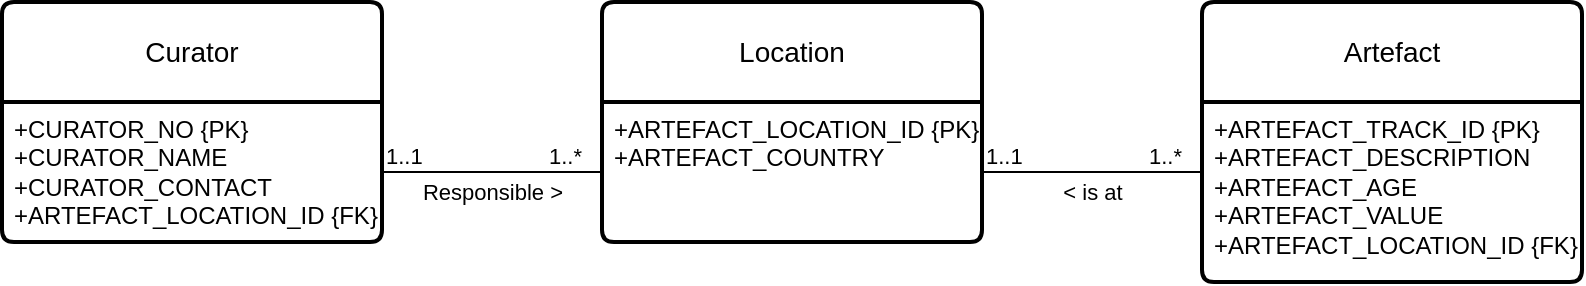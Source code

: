 <mxfile version="26.0.14">
  <diagram id="2PNRAd-eSDQKl7vwSmAV" name="Page-1">
    <mxGraphModel dx="1694" dy="520" grid="1" gridSize="10" guides="1" tooltips="1" connect="1" arrows="1" fold="1" page="1" pageScale="1" pageWidth="827" pageHeight="1169" math="0" shadow="0">
      <root>
        <mxCell id="0" />
        <mxCell id="1" parent="0" />
        <mxCell id="3PYNnm0z1_rUf3TP9xyI-5" value="Curator" style="swimlane;childLayout=stackLayout;horizontal=1;startSize=50;horizontalStack=0;rounded=1;fontSize=14;fontStyle=0;strokeWidth=2;resizeParent=0;resizeLast=1;shadow=0;dashed=0;align=center;arcSize=4;whiteSpace=wrap;html=1;" vertex="1" parent="1">
          <mxGeometry x="-80" y="465" width="190" height="120" as="geometry" />
        </mxCell>
        <mxCell id="3PYNnm0z1_rUf3TP9xyI-6" value="+CURATOR_NO {PK}&lt;div&gt;+CURATOR_NAME&lt;/div&gt;&lt;div&gt;+CURATOR_CONTACT&lt;/div&gt;&lt;div&gt;+ARTEFACT_LOCATION_ID {FK}&lt;/div&gt;" style="align=left;strokeColor=none;fillColor=none;spacingLeft=4;fontSize=12;verticalAlign=top;resizable=0;rotatable=0;part=1;html=1;" vertex="1" parent="3PYNnm0z1_rUf3TP9xyI-5">
          <mxGeometry y="50" width="190" height="70" as="geometry" />
        </mxCell>
        <mxCell id="3PYNnm0z1_rUf3TP9xyI-7" value="Artefact" style="swimlane;childLayout=stackLayout;horizontal=1;startSize=50;horizontalStack=0;rounded=1;fontSize=14;fontStyle=0;strokeWidth=2;resizeParent=0;resizeLast=1;shadow=0;dashed=0;align=center;arcSize=4;whiteSpace=wrap;html=1;" vertex="1" parent="1">
          <mxGeometry x="520" y="465" width="190" height="140" as="geometry" />
        </mxCell>
        <mxCell id="3PYNnm0z1_rUf3TP9xyI-8" value="+ARTEFACT_TRACK_ID {PK}&lt;div&gt;+ARTEFACT_DESCRIPTION&lt;/div&gt;&lt;div&gt;+ARTEFACT_AGE&lt;/div&gt;&lt;div&gt;+ARTEFACT_VALUE&lt;/div&gt;&lt;div&gt;+ARTEFACT_LOCATION_ID {FK}&lt;/div&gt;" style="align=left;strokeColor=none;fillColor=none;spacingLeft=4;fontSize=12;verticalAlign=top;resizable=0;rotatable=0;part=1;html=1;" vertex="1" parent="3PYNnm0z1_rUf3TP9xyI-7">
          <mxGeometry y="50" width="190" height="90" as="geometry" />
        </mxCell>
        <mxCell id="3PYNnm0z1_rUf3TP9xyI-9" value="Location" style="swimlane;childLayout=stackLayout;horizontal=1;startSize=50;horizontalStack=0;rounded=1;fontSize=14;fontStyle=0;strokeWidth=2;resizeParent=0;resizeLast=1;shadow=0;dashed=0;align=center;arcSize=4;whiteSpace=wrap;html=1;" vertex="1" parent="1">
          <mxGeometry x="220" y="465" width="190" height="120" as="geometry" />
        </mxCell>
        <mxCell id="3PYNnm0z1_rUf3TP9xyI-10" value="+ARTEFACT_LOCATION_ID {PK}&lt;div&gt;+ARTEFACT_COUNTRY&lt;/div&gt;" style="align=left;strokeColor=none;fillColor=none;spacingLeft=4;fontSize=12;verticalAlign=top;resizable=0;rotatable=0;part=1;html=1;" vertex="1" parent="3PYNnm0z1_rUf3TP9xyI-9">
          <mxGeometry y="50" width="190" height="70" as="geometry" />
        </mxCell>
        <mxCell id="3PYNnm0z1_rUf3TP9xyI-14" value="" style="endArrow=none;html=1;rounded=0;exitX=1;exitY=0.5;exitDx=0;exitDy=0;entryX=0;entryY=0.5;entryDx=0;entryDy=0;startFill=0;" edge="1" parent="1" source="3PYNnm0z1_rUf3TP9xyI-6" target="3PYNnm0z1_rUf3TP9xyI-10">
          <mxGeometry relative="1" as="geometry">
            <mxPoint x="220" y="470" as="sourcePoint" />
            <mxPoint x="380" y="470" as="targetPoint" />
            <Array as="points" />
          </mxGeometry>
        </mxCell>
        <mxCell id="3PYNnm0z1_rUf3TP9xyI-15" value="Responsible &amp;gt;" style="edgeLabel;resizable=0;html=1;;align=center;verticalAlign=middle;" connectable="0" vertex="1" parent="3PYNnm0z1_rUf3TP9xyI-14">
          <mxGeometry relative="1" as="geometry">
            <mxPoint y="10" as="offset" />
          </mxGeometry>
        </mxCell>
        <mxCell id="3PYNnm0z1_rUf3TP9xyI-16" value="1..1" style="edgeLabel;resizable=0;html=1;;align=left;verticalAlign=bottom;" connectable="0" vertex="1" parent="3PYNnm0z1_rUf3TP9xyI-14">
          <mxGeometry x="-1" relative="1" as="geometry" />
        </mxCell>
        <mxCell id="3PYNnm0z1_rUf3TP9xyI-17" value="1..*" style="edgeLabel;resizable=0;html=1;;align=right;verticalAlign=bottom;" connectable="0" vertex="1" parent="3PYNnm0z1_rUf3TP9xyI-14">
          <mxGeometry x="1" relative="1" as="geometry">
            <mxPoint x="-10" as="offset" />
          </mxGeometry>
        </mxCell>
        <mxCell id="3PYNnm0z1_rUf3TP9xyI-18" value="" style="endArrow=none;html=1;rounded=0;exitX=1;exitY=0.5;exitDx=0;exitDy=0;entryX=0;entryY=0.5;entryDx=0;entryDy=0;startFill=0;" edge="1" parent="1">
          <mxGeometry relative="1" as="geometry">
            <mxPoint x="410" y="550" as="sourcePoint" />
            <mxPoint x="520" y="550" as="targetPoint" />
            <Array as="points">
              <mxPoint x="460" y="550" />
            </Array>
          </mxGeometry>
        </mxCell>
        <mxCell id="3PYNnm0z1_rUf3TP9xyI-19" value="&amp;lt; is at" style="edgeLabel;resizable=0;html=1;;align=center;verticalAlign=middle;" connectable="0" vertex="1" parent="3PYNnm0z1_rUf3TP9xyI-18">
          <mxGeometry relative="1" as="geometry">
            <mxPoint y="10" as="offset" />
          </mxGeometry>
        </mxCell>
        <mxCell id="3PYNnm0z1_rUf3TP9xyI-20" value="1..1" style="edgeLabel;resizable=0;html=1;;align=left;verticalAlign=bottom;" connectable="0" vertex="1" parent="3PYNnm0z1_rUf3TP9xyI-18">
          <mxGeometry x="-1" relative="1" as="geometry" />
        </mxCell>
        <mxCell id="3PYNnm0z1_rUf3TP9xyI-21" value="1..*" style="edgeLabel;resizable=0;html=1;;align=right;verticalAlign=bottom;" connectable="0" vertex="1" parent="3PYNnm0z1_rUf3TP9xyI-18">
          <mxGeometry x="1" relative="1" as="geometry">
            <mxPoint x="-10" as="offset" />
          </mxGeometry>
        </mxCell>
      </root>
    </mxGraphModel>
  </diagram>
</mxfile>
